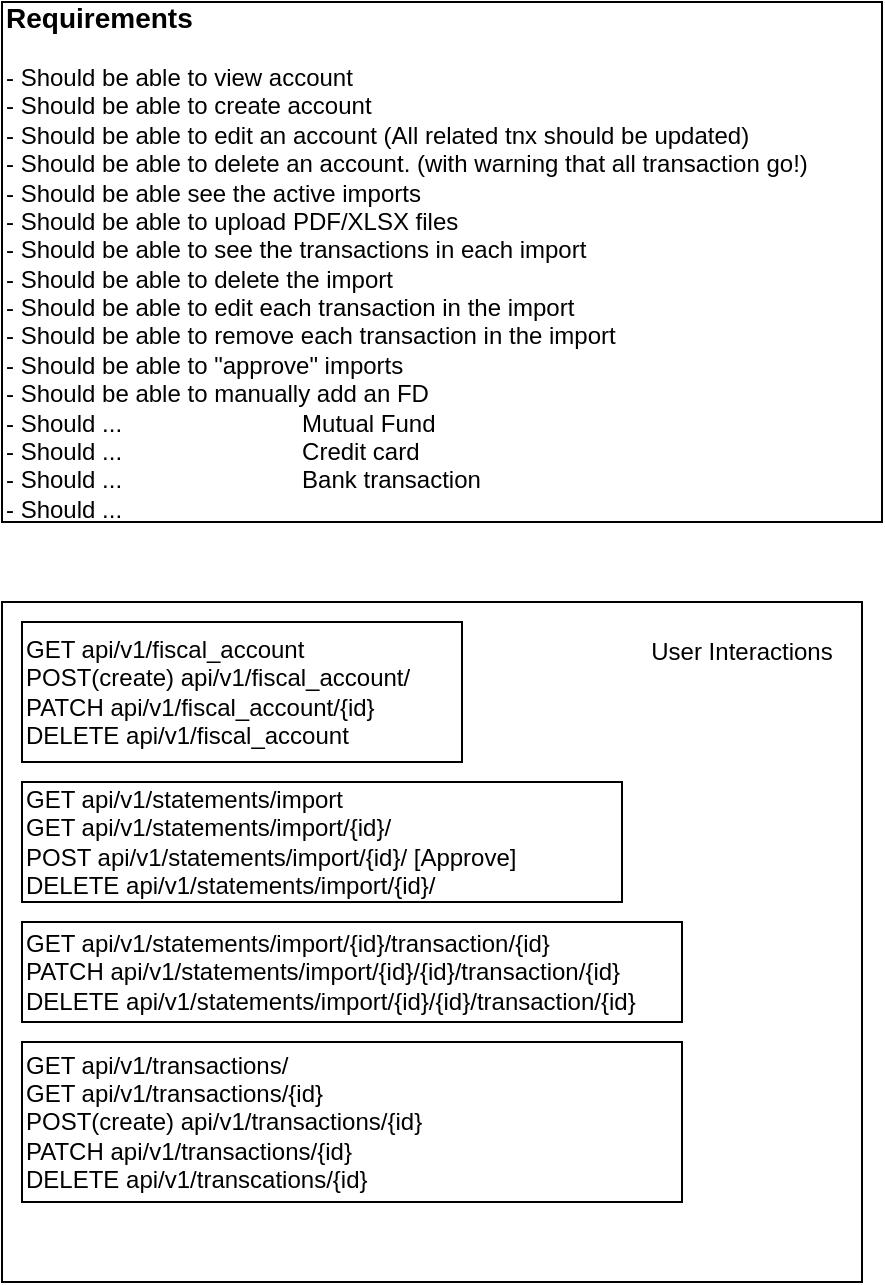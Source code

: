 <mxfile version="25.0.1">
  <diagram name="Page-1" id="eVZXr5p9kDonHc2u2Mo0">
    <mxGraphModel dx="1434" dy="795" grid="1" gridSize="10" guides="1" tooltips="1" connect="1" arrows="1" fold="1" page="1" pageScale="1" pageWidth="850" pageHeight="1100" math="0" shadow="0">
      <root>
        <mxCell id="0" />
        <mxCell id="1" parent="0" />
        <mxCell id="iOSRRkHD-fxjfYmqYRO--1" value="&lt;div align=&quot;left&quot;&gt;&lt;font style=&quot;font-size: 14px;&quot;&gt;&lt;b&gt;Requirements&lt;br&gt;&lt;/b&gt;&lt;/font&gt;&lt;br&gt;- Should be able to view account&lt;br&gt;- Should be able to create account&lt;br&gt;- Should be able to edit an account (All related tnx should be updated)&lt;br&gt;- Should be able to delete an account. (with warning that all transaction go!)&lt;br&gt;- Should be able see the active imports&lt;br&gt;- Should be able to upload PDF/XLSX files&lt;br&gt;- Should be able to see the transactions in each import&lt;br&gt;- Should be able to delete the import&lt;br&gt;- Should be able to edit each transaction in the import&lt;/div&gt;&lt;div align=&quot;left&quot;&gt;- Should be able to remove each transaction in the import&lt;br&gt;- Should be able to &quot;approve&quot; imports&lt;br&gt;- Should be able to manually add an FD&lt;br&gt;- Should ...&amp;nbsp;&amp;nbsp;&amp;nbsp;&amp;nbsp;&amp;nbsp;&amp;nbsp;&amp;nbsp;&amp;nbsp;&amp;nbsp;&amp;nbsp;&amp;nbsp;&amp;nbsp;&amp;nbsp;&amp;nbsp;&amp;nbsp;&amp;nbsp;&amp;nbsp;&amp;nbsp;&amp;nbsp;&amp;nbsp;&amp;nbsp;&amp;nbsp;&amp;nbsp;&amp;nbsp;&amp;nbsp;&amp;nbsp; Mutual Fund&lt;br&gt;- Should ...&amp;nbsp;&amp;nbsp;&amp;nbsp;&amp;nbsp;&amp;nbsp;&amp;nbsp;&amp;nbsp;&amp;nbsp;&amp;nbsp;&amp;nbsp;&amp;nbsp;&amp;nbsp;&amp;nbsp;&amp;nbsp;&amp;nbsp;&amp;nbsp;&amp;nbsp;&amp;nbsp;&amp;nbsp;&amp;nbsp;&amp;nbsp;&amp;nbsp;&amp;nbsp;&amp;nbsp;&amp;nbsp;&amp;nbsp; Credit card&lt;br&gt;- Should ...&amp;nbsp;&amp;nbsp;&amp;nbsp;&amp;nbsp;&amp;nbsp;&amp;nbsp;&amp;nbsp;&amp;nbsp;&amp;nbsp;&amp;nbsp;&amp;nbsp;&amp;nbsp;&amp;nbsp;&amp;nbsp;&amp;nbsp;&amp;nbsp;&amp;nbsp;&amp;nbsp;&amp;nbsp;&amp;nbsp;&amp;nbsp;&amp;nbsp;&amp;nbsp;&amp;nbsp;&amp;nbsp;&amp;nbsp; Bank transaction&lt;br&gt;- Should ...&amp;nbsp;&amp;nbsp;&amp;nbsp;&amp;nbsp;&amp;nbsp;&amp;nbsp;&amp;nbsp;&amp;nbsp;&amp;nbsp;&amp;nbsp;&amp;nbsp;&amp;nbsp;&amp;nbsp;&amp;nbsp;&amp;nbsp;&amp;nbsp;&amp;nbsp;&amp;nbsp;&amp;nbsp;&amp;nbsp;&amp;nbsp;&amp;nbsp;&amp;nbsp;&amp;nbsp;&amp;nbsp;&amp;nbsp; &lt;/div&gt;" style="rounded=0;whiteSpace=wrap;html=1;align=left;" vertex="1" parent="1">
          <mxGeometry x="40" y="180" width="440" height="260" as="geometry" />
        </mxCell>
        <mxCell id="iOSRRkHD-fxjfYmqYRO--10" value="" style="rounded=0;whiteSpace=wrap;html=1;" vertex="1" parent="1">
          <mxGeometry x="40" y="480" width="430" height="340" as="geometry" />
        </mxCell>
        <mxCell id="iOSRRkHD-fxjfYmqYRO--2" value="&lt;div align=&quot;left&quot;&gt;GET api/v1/fiscal_account&lt;br&gt;POST(create) api/v1/fiscal_account/&lt;br&gt;PATCH api/v1/fiscal_account/{id}&lt;br&gt;DELETE api/v1/fiscal_account&lt;/div&gt;" style="rounded=0;whiteSpace=wrap;html=1;align=left;" vertex="1" parent="1">
          <mxGeometry x="50" y="490" width="220" height="70" as="geometry" />
        </mxCell>
        <mxCell id="iOSRRkHD-fxjfYmqYRO--5" value="GET api/v1/statements/import&lt;br&gt;&lt;div align=&quot;left&quot;&gt;GET api/v1/statements/import/{id}/&lt;br&gt;POST api/v1/statements/import/{id}/ [Approve]&lt;br&gt;&lt;/div&gt;DELETE api/v1/statements/import/{id}/" style="rounded=0;whiteSpace=wrap;html=1;align=left;" vertex="1" parent="1">
          <mxGeometry x="50" y="570" width="300" height="60" as="geometry" />
        </mxCell>
        <mxCell id="iOSRRkHD-fxjfYmqYRO--7" value="&lt;div align=&quot;left&quot;&gt;GET api/v1/statements/import/{id}/transaction/{id}&lt;br&gt;&lt;/div&gt;PATCH api/v1/statements/import/{id}/{id}/transaction/{id}&lt;br&gt;DELETE api/v1/statements/import/{id}/{id}/transaction/{id}" style="rounded=0;whiteSpace=wrap;html=1;align=left;" vertex="1" parent="1">
          <mxGeometry x="50" y="640" width="330" height="50" as="geometry" />
        </mxCell>
        <mxCell id="iOSRRkHD-fxjfYmqYRO--8" value="&lt;div align=&quot;left&quot;&gt;GET api/v1/transactions/&lt;/div&gt;GET api/v1/transactions/{id}&lt;br&gt;POST(create) api/v1/transactions/{id}&lt;br&gt;PATCH api/v1/transactions/{id}&lt;div&gt;DELETE api/v1/transcations/{id}&lt;br&gt;&lt;/div&gt;" style="rounded=0;whiteSpace=wrap;html=1;align=left;" vertex="1" parent="1">
          <mxGeometry x="50" y="700" width="330" height="80" as="geometry" />
        </mxCell>
        <mxCell id="iOSRRkHD-fxjfYmqYRO--11" value="User Interactions" style="text;html=1;align=center;verticalAlign=middle;whiteSpace=wrap;rounded=0;" vertex="1" parent="1">
          <mxGeometry x="360" y="490" width="100" height="30" as="geometry" />
        </mxCell>
      </root>
    </mxGraphModel>
  </diagram>
</mxfile>
